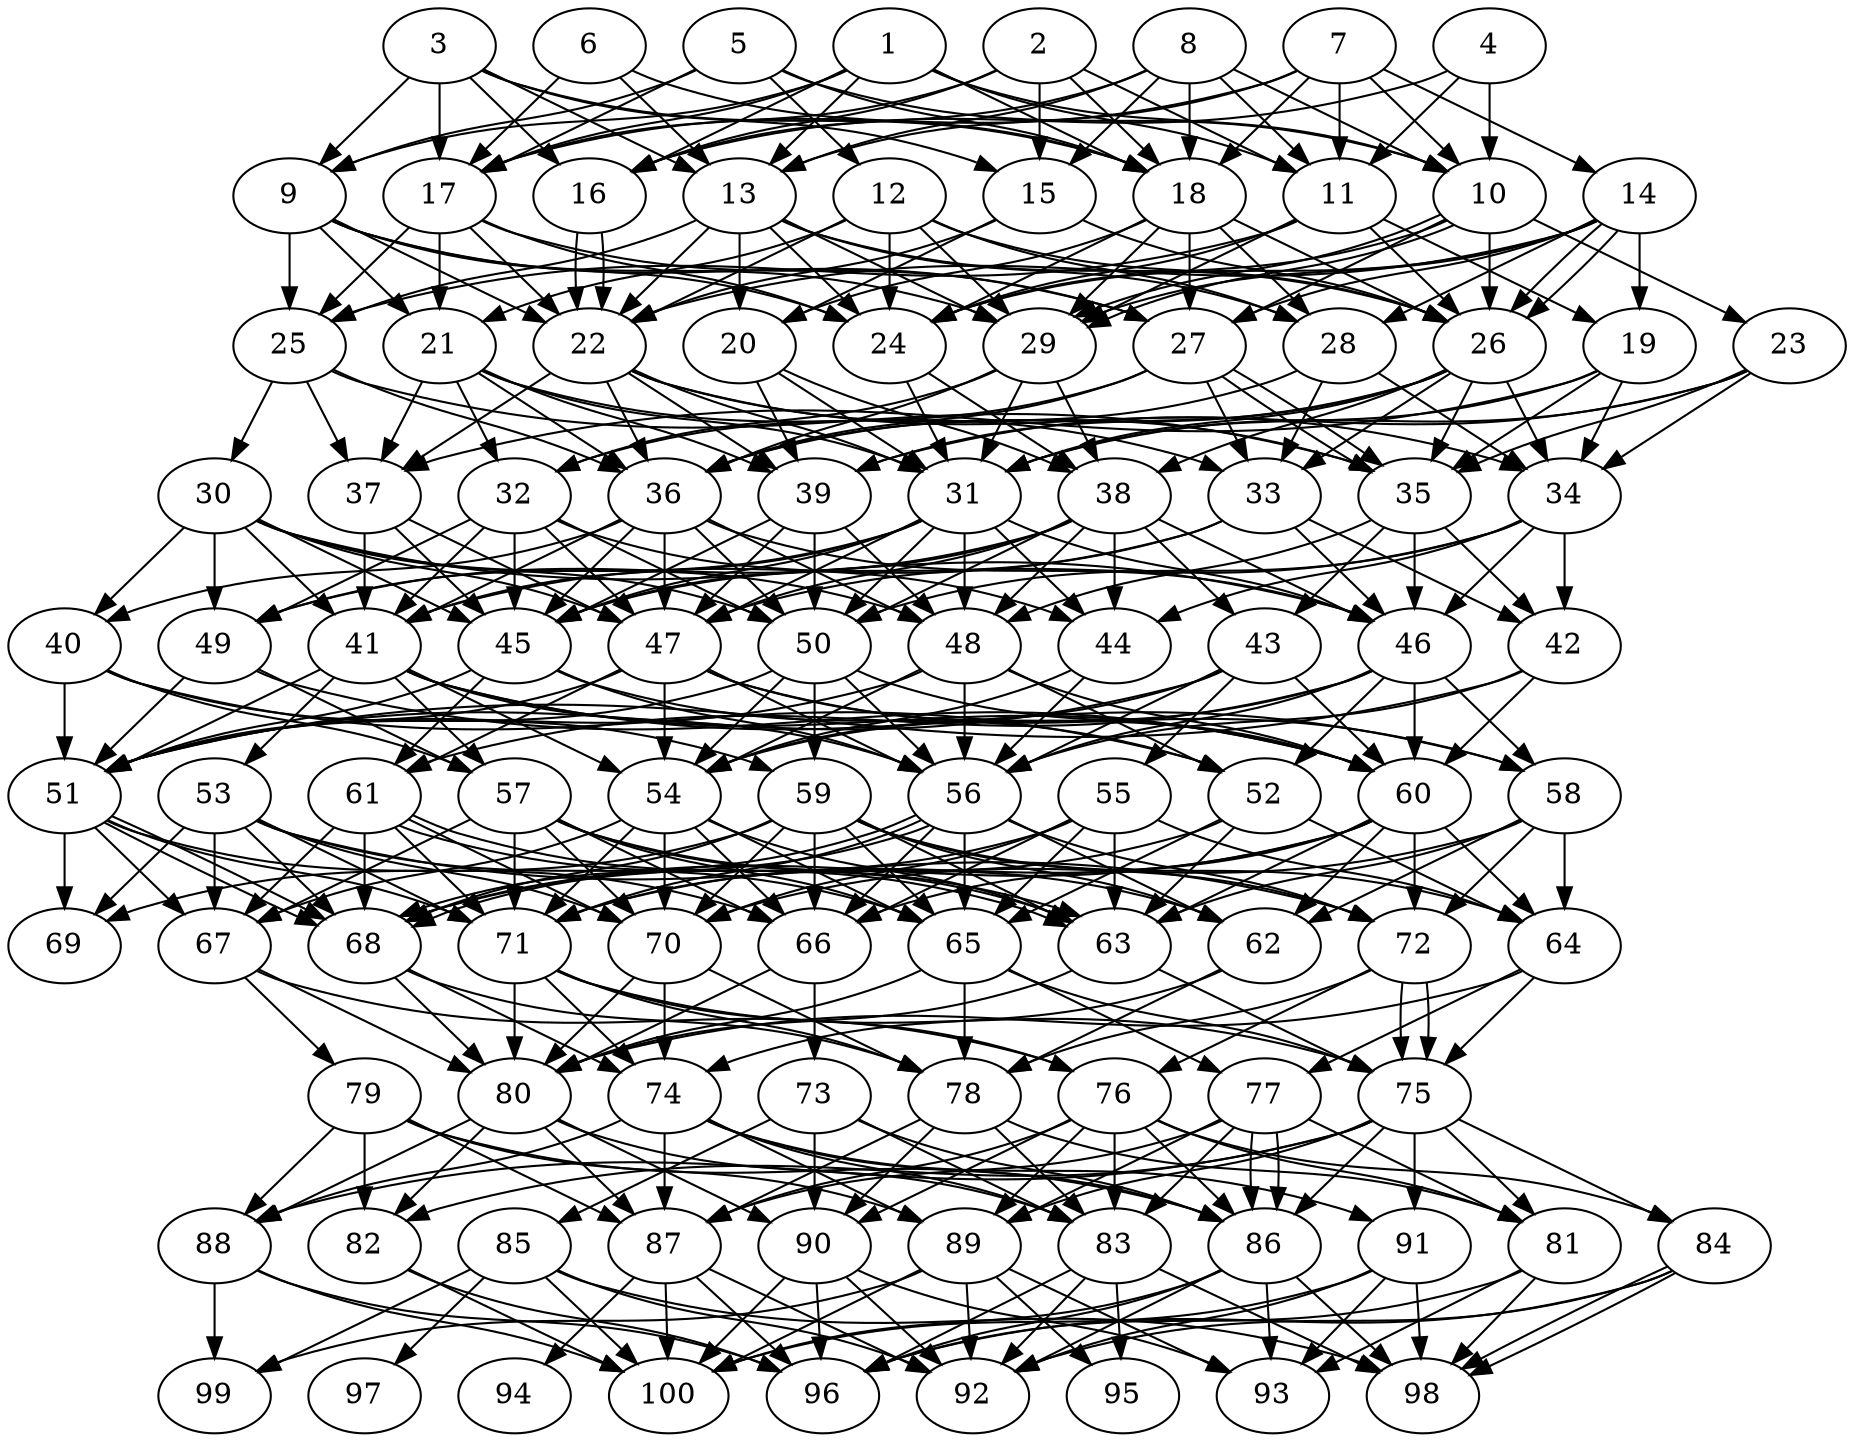 // DAG automatically generated by daggen at Fri Aug  4 16:35:14 2017
// ./daggen --dot -n 100 --fat 0.5 --regular 0.8 --density 0.8 --jump 1 
digraph G {
  1 [size="1073742", alpha="0.14"]
  1 -> 9 [size ="839"]
  1 -> 10 [size ="839"]
  1 -> 11 [size ="839"]
  1 -> 13 [size ="839"]
  1 -> 16 [size ="839"]
  1 -> 17 [size ="839"]
  1 -> 18 [size ="839"]
  2 [size="1073742", alpha="0.02"]
  2 -> 11 [size ="839"]
  2 -> 15 [size ="839"]
  2 -> 16 [size ="839"]
  2 -> 17 [size ="839"]
  2 -> 18 [size ="839"]
  3 [size="5852", alpha="0.12"]
  3 -> 9 [size ="411"]
  3 -> 13 [size ="411"]
  3 -> 15 [size ="411"]
  3 -> 16 [size ="411"]
  3 -> 17 [size ="411"]
  3 -> 18 [size ="411"]
  4 [size="13992", alpha="0.07"]
  4 -> 10 [size ="839"]
  4 -> 11 [size ="839"]
  4 -> 16 [size ="839"]
  5 [size="134218", alpha="0.01"]
  5 -> 9 [size ="210"]
  5 -> 10 [size ="210"]
  5 -> 12 [size ="210"]
  5 -> 17 [size ="210"]
  5 -> 18 [size ="210"]
  6 [size="28991", alpha="0.05"]
  6 -> 13 [size ="75"]
  6 -> 17 [size ="75"]
  6 -> 18 [size ="75"]
  7 [size="174727", alpha="0.09"]
  7 -> 10 [size ="302"]
  7 -> 11 [size ="302"]
  7 -> 13 [size ="302"]
  7 -> 14 [size ="302"]
  7 -> 17 [size ="302"]
  7 -> 18 [size ="302"]
  8 [size="1119006", alpha="0.12"]
  8 -> 10 [size ="839"]
  8 -> 11 [size ="839"]
  8 -> 13 [size ="839"]
  8 -> 15 [size ="839"]
  8 -> 16 [size ="839"]
  8 -> 18 [size ="839"]
  9 [size="15551", alpha="0.13"]
  9 -> 21 [size ="75"]
  9 -> 22 [size ="75"]
  9 -> 24 [size ="75"]
  9 -> 25 [size ="75"]
  9 -> 27 [size ="75"]
  9 -> 29 [size ="75"]
  10 [size="1027017", alpha="0.06"]
  10 -> 23 [size ="679"]
  10 -> 24 [size ="679"]
  10 -> 26 [size ="679"]
  10 -> 27 [size ="679"]
  10 -> 29 [size ="679"]
  10 -> 29 [size ="679"]
  11 [size="393", alpha="0.11"]
  11 -> 19 [size ="34"]
  11 -> 24 [size ="34"]
  11 -> 25 [size ="34"]
  11 -> 26 [size ="34"]
  11 -> 29 [size ="34"]
  12 [size="8590", alpha="0.10"]
  12 -> 21 [size ="34"]
  12 -> 22 [size ="34"]
  12 -> 24 [size ="34"]
  12 -> 26 [size ="34"]
  12 -> 28 [size ="34"]
  12 -> 29 [size ="34"]
  13 [size="6237", alpha="0.08"]
  13 -> 20 [size ="134"]
  13 -> 22 [size ="134"]
  13 -> 24 [size ="134"]
  13 -> 25 [size ="134"]
  13 -> 26 [size ="134"]
  13 -> 28 [size ="134"]
  13 -> 29 [size ="134"]
  14 [size="16027", alpha="0.08"]
  14 -> 19 [size ="34"]
  14 -> 22 [size ="34"]
  14 -> 24 [size ="34"]
  14 -> 26 [size ="34"]
  14 -> 26 [size ="34"]
  14 -> 27 [size ="34"]
  14 -> 28 [size ="34"]
  14 -> 29 [size ="34"]
  15 [size="2599", alpha="0.06"]
  15 -> 20 [size ="75"]
  15 -> 22 [size ="75"]
  15 -> 26 [size ="75"]
  16 [size="18656", alpha="0.15"]
  16 -> 22 [size ="411"]
  16 -> 22 [size ="411"]
  17 [size="1128", alpha="0.10"]
  17 -> 21 [size ="75"]
  17 -> 22 [size ="75"]
  17 -> 24 [size ="75"]
  17 -> 25 [size ="75"]
  17 -> 27 [size ="75"]
  18 [size="8590", alpha="0.02"]
  18 -> 20 [size ="34"]
  18 -> 24 [size ="34"]
  18 -> 26 [size ="34"]
  18 -> 27 [size ="34"]
  18 -> 28 [size ="34"]
  18 -> 29 [size ="34"]
  19 [size="368293", alpha="0.10"]
  19 -> 31 [size ="411"]
  19 -> 34 [size ="411"]
  19 -> 35 [size ="411"]
  19 -> 37 [size ="411"]
  20 [size="28991", alpha="0.04"]
  20 -> 31 [size ="75"]
  20 -> 38 [size ="75"]
  20 -> 39 [size ="75"]
  21 [size="11575", alpha="0.18"]
  21 -> 31 [size ="302"]
  21 -> 32 [size ="302"]
  21 -> 33 [size ="302"]
  21 -> 36 [size ="302"]
  21 -> 37 [size ="302"]
  21 -> 39 [size ="302"]
  22 [size="460637", alpha="0.17"]
  22 -> 31 [size ="411"]
  22 -> 34 [size ="411"]
  22 -> 35 [size ="411"]
  22 -> 36 [size ="411"]
  22 -> 37 [size ="411"]
  22 -> 39 [size ="411"]
  23 [size="970176", alpha="0.01"]
  23 -> 31 [size ="839"]
  23 -> 34 [size ="839"]
  23 -> 35 [size ="839"]
  23 -> 39 [size ="839"]
  24 [size="211574", alpha="0.14"]
  24 -> 31 [size ="210"]
  24 -> 38 [size ="210"]
  25 [size="15139", alpha="0.19"]
  25 -> 30 [size ="34"]
  25 -> 35 [size ="34"]
  25 -> 36 [size ="34"]
  25 -> 37 [size ="34"]
  26 [size="134034", alpha="0.15"]
  26 -> 31 [size ="210"]
  26 -> 33 [size ="210"]
  26 -> 34 [size ="210"]
  26 -> 35 [size ="210"]
  26 -> 36 [size ="210"]
  26 -> 38 [size ="210"]
  26 -> 39 [size ="210"]
  27 [size="125501", alpha="0.05"]
  27 -> 32 [size ="302"]
  27 -> 33 [size ="302"]
  27 -> 35 [size ="302"]
  27 -> 35 [size ="302"]
  27 -> 36 [size ="302"]
  28 [size="143675", alpha="0.06"]
  28 -> 33 [size ="134"]
  28 -> 34 [size ="134"]
  28 -> 36 [size ="134"]
  29 [size="28886", alpha="0.15"]
  29 -> 31 [size ="537"]
  29 -> 32 [size ="537"]
  29 -> 36 [size ="537"]
  29 -> 38 [size ="537"]
  30 [size="3088", alpha="0.12"]
  30 -> 40 [size ="75"]
  30 -> 41 [size ="75"]
  30 -> 45 [size ="75"]
  30 -> 46 [size ="75"]
  30 -> 47 [size ="75"]
  30 -> 48 [size ="75"]
  30 -> 49 [size ="75"]
  30 -> 50 [size ="75"]
  31 [size="19178", alpha="0.08"]
  31 -> 41 [size ="679"]
  31 -> 44 [size ="679"]
  31 -> 45 [size ="679"]
  31 -> 46 [size ="679"]
  31 -> 47 [size ="679"]
  31 -> 48 [size ="679"]
  31 -> 49 [size ="679"]
  31 -> 50 [size ="679"]
  32 [size="14340", alpha="0.18"]
  32 -> 41 [size ="34"]
  32 -> 44 [size ="34"]
  32 -> 45 [size ="34"]
  32 -> 47 [size ="34"]
  32 -> 49 [size ="34"]
  32 -> 50 [size ="34"]
  33 [size="7836", alpha="0.15"]
  33 -> 41 [size ="210"]
  33 -> 42 [size ="210"]
  33 -> 45 [size ="210"]
  33 -> 46 [size ="210"]
  34 [size="1107", alpha="0.07"]
  34 -> 42 [size ="134"]
  34 -> 44 [size ="134"]
  34 -> 46 [size ="134"]
  34 -> 47 [size ="134"]
  34 -> 50 [size ="134"]
  35 [size="1073742", alpha="0.03"]
  35 -> 42 [size ="839"]
  35 -> 43 [size ="839"]
  35 -> 46 [size ="839"]
  35 -> 48 [size ="839"]
  36 [size="569", alpha="0.03"]
  36 -> 40 [size ="34"]
  36 -> 41 [size ="34"]
  36 -> 45 [size ="34"]
  36 -> 46 [size ="34"]
  36 -> 47 [size ="34"]
  36 -> 48 [size ="34"]
  36 -> 50 [size ="34"]
  37 [size="368293", alpha="0.04"]
  37 -> 41 [size ="411"]
  37 -> 45 [size ="411"]
  37 -> 47 [size ="411"]
  38 [size="549756", alpha="0.06"]
  38 -> 43 [size ="537"]
  38 -> 44 [size ="537"]
  38 -> 45 [size ="537"]
  38 -> 46 [size ="537"]
  38 -> 47 [size ="537"]
  38 -> 48 [size ="537"]
  38 -> 49 [size ="537"]
  38 -> 50 [size ="537"]
  39 [size="177979", alpha="0.13"]
  39 -> 45 [size ="679"]
  39 -> 47 [size ="679"]
  39 -> 48 [size ="679"]
  39 -> 50 [size ="679"]
  40 [size="156167", alpha="0.14"]
  40 -> 51 [size ="210"]
  40 -> 52 [size ="210"]
  40 -> 57 [size ="210"]
  40 -> 59 [size ="210"]
  41 [size="1133", alpha="0.05"]
  41 -> 51 [size ="34"]
  41 -> 53 [size ="34"]
  41 -> 54 [size ="34"]
  41 -> 56 [size ="34"]
  41 -> 57 [size ="34"]
  41 -> 58 [size ="34"]
  41 -> 60 [size ="34"]
  42 [size="548980", alpha="0.01"]
  42 -> 51 [size ="537"]
  42 -> 56 [size ="537"]
  42 -> 60 [size ="537"]
  43 [size="605013", alpha="0.15"]
  43 -> 51 [size ="839"]
  43 -> 54 [size ="839"]
  43 -> 55 [size ="839"]
  43 -> 56 [size ="839"]
  43 -> 60 [size ="839"]
  44 [size="5984", alpha="0.14"]
  44 -> 54 [size ="134"]
  44 -> 56 [size ="134"]
  45 [size="368293", alpha="0.09"]
  45 -> 51 [size ="411"]
  45 -> 52 [size ="411"]
  45 -> 56 [size ="411"]
  45 -> 61 [size ="411"]
  46 [size="368293", alpha="0.12"]
  46 -> 52 [size ="411"]
  46 -> 54 [size ="411"]
  46 -> 56 [size ="411"]
  46 -> 58 [size ="411"]
  46 -> 60 [size ="411"]
  46 -> 61 [size ="411"]
  47 [size="28991", alpha="0.18"]
  47 -> 51 [size ="75"]
  47 -> 54 [size ="75"]
  47 -> 56 [size ="75"]
  47 -> 58 [size ="75"]
  47 -> 60 [size ="75"]
  47 -> 61 [size ="75"]
  48 [size="166739", alpha="0.16"]
  48 -> 51 [size ="210"]
  48 -> 52 [size ="210"]
  48 -> 54 [size ="210"]
  48 -> 56 [size ="210"]
  48 -> 60 [size ="210"]
  49 [size="368293", alpha="0.04"]
  49 -> 51 [size ="411"]
  49 -> 57 [size ="411"]
  49 -> 60 [size ="411"]
  50 [size="5816", alpha="0.14"]
  50 -> 51 [size ="210"]
  50 -> 54 [size ="210"]
  50 -> 56 [size ="210"]
  50 -> 59 [size ="210"]
  50 -> 60 [size ="210"]
  51 [size="8063", alpha="0.14"]
  51 -> 66 [size ="134"]
  51 -> 67 [size ="134"]
  51 -> 68 [size ="134"]
  51 -> 68 [size ="134"]
  51 -> 69 [size ="134"]
  51 -> 71 [size ="134"]
  52 [size="26130", alpha="0.16"]
  52 -> 63 [size ="411"]
  52 -> 64 [size ="411"]
  52 -> 65 [size ="411"]
  52 -> 71 [size ="411"]
  53 [size="18486", alpha="0.15"]
  53 -> 65 [size ="411"]
  53 -> 67 [size ="411"]
  53 -> 68 [size ="411"]
  53 -> 69 [size ="411"]
  53 -> 70 [size ="411"]
  53 -> 71 [size ="411"]
  53 -> 72 [size ="411"]
  54 [size="1130", alpha="0.14"]
  54 -> 63 [size ="34"]
  54 -> 65 [size ="34"]
  54 -> 66 [size ="34"]
  54 -> 67 [size ="34"]
  54 -> 70 [size ="34"]
  54 -> 71 [size ="34"]
  55 [size="355829", alpha="0.16"]
  55 -> 63 [size ="411"]
  55 -> 64 [size ="411"]
  55 -> 65 [size ="411"]
  55 -> 66 [size ="411"]
  55 -> 68 [size ="411"]
  55 -> 70 [size ="411"]
  56 [size="7794", alpha="0.03"]
  56 -> 62 [size ="302"]
  56 -> 65 [size ="302"]
  56 -> 66 [size ="302"]
  56 -> 68 [size ="302"]
  56 -> 68 [size ="302"]
  56 -> 71 [size ="302"]
  56 -> 72 [size ="302"]
  57 [size="782758", alpha="0.12"]
  57 -> 62 [size ="679"]
  57 -> 63 [size ="679"]
  57 -> 65 [size ="679"]
  57 -> 66 [size ="679"]
  57 -> 67 [size ="679"]
  57 -> 70 [size ="679"]
  57 -> 71 [size ="679"]
  58 [size="782758", alpha="0.18"]
  58 -> 62 [size ="679"]
  58 -> 63 [size ="679"]
  58 -> 64 [size ="679"]
  58 -> 70 [size ="679"]
  58 -> 72 [size ="679"]
  59 [size="29784", alpha="0.18"]
  59 -> 62 [size ="75"]
  59 -> 63 [size ="75"]
  59 -> 64 [size ="75"]
  59 -> 65 [size ="75"]
  59 -> 66 [size ="75"]
  59 -> 68 [size ="75"]
  59 -> 69 [size ="75"]
  59 -> 70 [size ="75"]
  59 -> 72 [size ="75"]
  60 [size="154778", alpha="0.10"]
  60 -> 62 [size ="134"]
  60 -> 63 [size ="134"]
  60 -> 64 [size ="134"]
  60 -> 66 [size ="134"]
  60 -> 68 [size ="134"]
  60 -> 71 [size ="134"]
  60 -> 72 [size ="134"]
  61 [size="549756", alpha="0.15"]
  61 -> 63 [size ="537"]
  61 -> 63 [size ="537"]
  61 -> 67 [size ="537"]
  61 -> 68 [size ="537"]
  61 -> 70 [size ="537"]
  61 -> 71 [size ="537"]
  62 [size="398450", alpha="0.12"]
  62 -> 74 [size ="302"]
  62 -> 78 [size ="302"]
  63 [size="236723", alpha="0.04"]
  63 -> 75 [size ="302"]
  63 -> 80 [size ="302"]
  64 [size="1740", alpha="0.02"]
  64 -> 75 [size ="75"]
  64 -> 77 [size ="75"]
  64 -> 80 [size ="75"]
  65 [size="178699", alpha="0.07"]
  65 -> 75 [size ="134"]
  65 -> 77 [size ="134"]
  65 -> 78 [size ="134"]
  65 -> 80 [size ="134"]
  66 [size="549756", alpha="0.08"]
  66 -> 73 [size ="537"]
  66 -> 80 [size ="537"]
  67 [size="1073742", alpha="0.18"]
  67 -> 76 [size ="839"]
  67 -> 79 [size ="839"]
  67 -> 80 [size ="839"]
  68 [size="782758", alpha="0.17"]
  68 -> 74 [size ="679"]
  68 -> 78 [size ="679"]
  68 -> 80 [size ="679"]
  69 [size="33397", alpha="0.07"]
  70 [size="342805", alpha="0.16"]
  70 -> 74 [size ="411"]
  70 -> 78 [size ="411"]
  70 -> 80 [size ="411"]
  71 [size="8590", alpha="0.01"]
  71 -> 74 [size ="34"]
  71 -> 75 [size ="34"]
  71 -> 76 [size ="34"]
  71 -> 78 [size ="34"]
  71 -> 80 [size ="34"]
  72 [size="368293", alpha="0.08"]
  72 -> 75 [size ="411"]
  72 -> 75 [size ="411"]
  72 -> 76 [size ="411"]
  72 -> 78 [size ="411"]
  73 [size="122970", alpha="0.02"]
  73 -> 83 [size ="537"]
  73 -> 85 [size ="537"]
  73 -> 86 [size ="537"]
  73 -> 90 [size ="537"]
  74 [size="18367", alpha="0.20"]
  74 -> 83 [size ="839"]
  74 -> 86 [size ="839"]
  74 -> 87 [size ="839"]
  74 -> 88 [size ="839"]
  74 -> 89 [size ="839"]
  74 -> 91 [size ="839"]
  75 [size="28991", alpha="0.05"]
  75 -> 81 [size ="75"]
  75 -> 82 [size ="75"]
  75 -> 84 [size ="75"]
  75 -> 86 [size ="75"]
  75 -> 88 [size ="75"]
  75 -> 89 [size ="75"]
  75 -> 91 [size ="75"]
  76 [size="7081", alpha="0.04"]
  76 -> 81 [size ="210"]
  76 -> 83 [size ="210"]
  76 -> 84 [size ="210"]
  76 -> 86 [size ="210"]
  76 -> 87 [size ="210"]
  76 -> 89 [size ="210"]
  76 -> 90 [size ="210"]
  77 [size="3082", alpha="0.17"]
  77 -> 81 [size ="75"]
  77 -> 83 [size ="75"]
  77 -> 86 [size ="75"]
  77 -> 86 [size ="75"]
  77 -> 87 [size ="75"]
  77 -> 89 [size ="75"]
  78 [size="1668", alpha="0.12"]
  78 -> 81 [size ="134"]
  78 -> 83 [size ="134"]
  78 -> 87 [size ="134"]
  78 -> 90 [size ="134"]
  79 [size="104783", alpha="0.15"]
  79 -> 82 [size ="75"]
  79 -> 86 [size ="75"]
  79 -> 87 [size ="75"]
  79 -> 88 [size ="75"]
  79 -> 89 [size ="75"]
  80 [size="410", alpha="0.00"]
  80 -> 82 [size ="34"]
  80 -> 83 [size ="34"]
  80 -> 87 [size ="34"]
  80 -> 88 [size ="34"]
  80 -> 90 [size ="34"]
  81 [size="172529", alpha="0.19"]
  81 -> 93 [size ="210"]
  81 -> 96 [size ="210"]
  81 -> 98 [size ="210"]
  82 [size="28991", alpha="0.07"]
  82 -> 96 [size ="75"]
  82 -> 100 [size ="75"]
  83 [size="36529", alpha="0.02"]
  83 -> 92 [size ="679"]
  83 -> 95 [size ="679"]
  83 -> 96 [size ="679"]
  83 -> 98 [size ="679"]
  84 [size="8590", alpha="0.11"]
  84 -> 92 [size ="34"]
  84 -> 96 [size ="34"]
  84 -> 98 [size ="34"]
  84 -> 98 [size ="34"]
  85 [size="549756", alpha="0.01"]
  85 -> 92 [size ="537"]
  85 -> 97 [size ="537"]
  85 -> 98 [size ="537"]
  85 -> 99 [size ="537"]
  85 -> 100 [size ="537"]
  86 [size="658", alpha="0.15"]
  86 -> 92 [size ="34"]
  86 -> 93 [size ="34"]
  86 -> 96 [size ="34"]
  86 -> 98 [size ="34"]
  86 -> 100 [size ="34"]
  87 [size="11261", alpha="0.10"]
  87 -> 92 [size ="302"]
  87 -> 94 [size ="302"]
  87 -> 96 [size ="302"]
  87 -> 100 [size ="302"]
  88 [size="368293", alpha="0.03"]
  88 -> 96 [size ="411"]
  88 -> 99 [size ="411"]
  88 -> 100 [size ="411"]
  89 [size="1073742", alpha="0.03"]
  89 -> 92 [size ="839"]
  89 -> 93 [size ="839"]
  89 -> 95 [size ="839"]
  89 -> 99 [size ="839"]
  89 -> 100 [size ="839"]
  90 [size="8904", alpha="0.09"]
  90 -> 92 [size ="210"]
  90 -> 93 [size ="210"]
  90 -> 96 [size ="210"]
  90 -> 100 [size ="210"]
  91 [size="68719", alpha="0.20"]
  91 -> 92 [size ="134"]
  91 -> 93 [size ="134"]
  91 -> 98 [size ="134"]
  91 -> 100 [size ="134"]
  92 [size="231867", alpha="0.13"]
  93 [size="231928", alpha="0.20"]
  94 [size="28991", alpha="0.04"]
  95 [size="1401", alpha="0.14"]
  96 [size="7811", alpha="0.15"]
  97 [size="368293", alpha="0.00"]
  98 [size="109981", alpha="0.08"]
  99 [size="9339", alpha="0.07"]
  100 [size="368293", alpha="0.13"]
}
